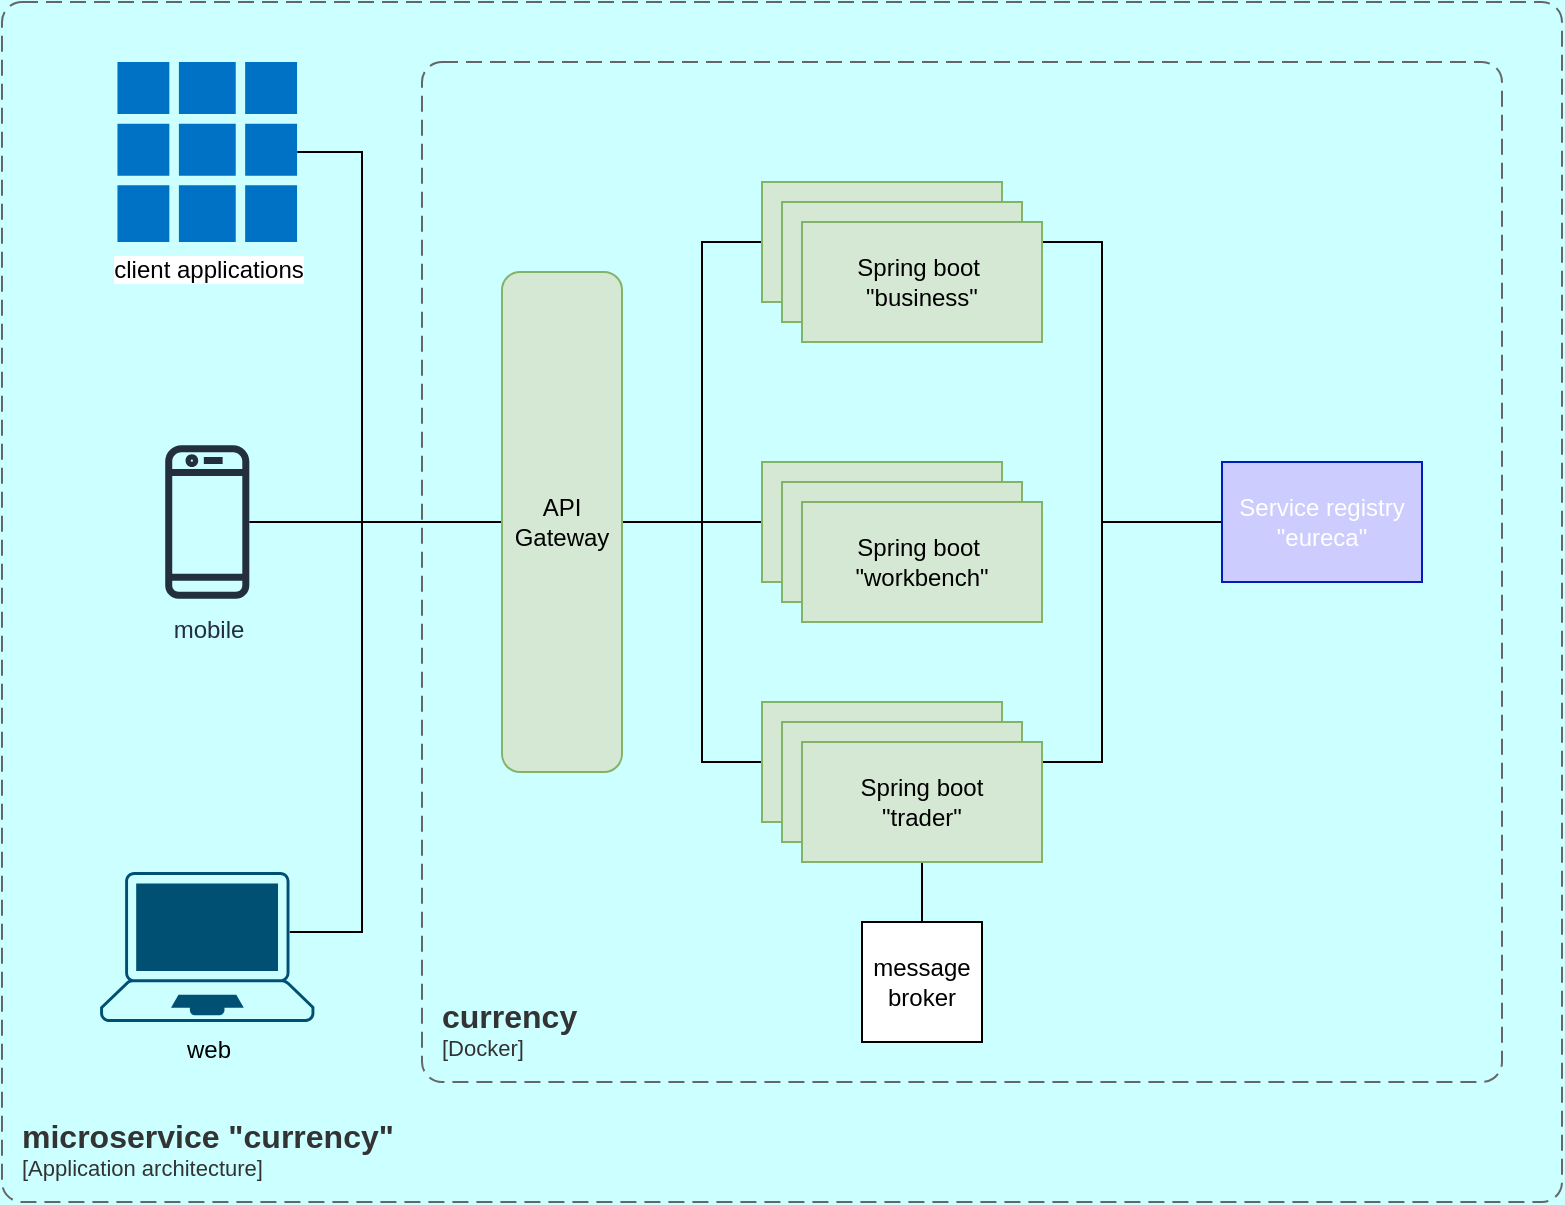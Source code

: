 <mxfile version="20.7.4" type="google"><diagram id="CalElasPEEQTa0K2CTlZ" name="Страница 1"><mxGraphModel grid="1" page="1" gridSize="10" guides="1" tooltips="1" connect="1" arrows="1" fold="1" pageScale="1" pageWidth="827" pageHeight="1169" background="#CCFFFF" math="0" shadow="0"><root><mxCell id="0"/><mxCell id="1" parent="0"/><object placeholders="1" c4Name="currency" c4Type="ContainerScopeBoundary" c4Application="Docker" label="&lt;font style=&quot;font-size: 16px&quot;&gt;&lt;b&gt;&lt;div style=&quot;text-align: left&quot;&gt;%c4Name%&lt;/div&gt;&lt;/b&gt;&lt;/font&gt;&lt;div style=&quot;text-align: left&quot;&gt;[%c4Application%]&lt;/div&gt;" id="FixxodHO5MPmMtewKvfr-1"><mxCell style="rounded=1;fontSize=11;whiteSpace=wrap;html=1;dashed=1;arcSize=20;fillColor=none;strokeColor=#666666;fontColor=#333333;labelBackgroundColor=none;align=left;verticalAlign=bottom;labelBorderColor=none;spacingTop=0;spacing=10;dashPattern=8 4;metaEdit=1;rotatable=0;perimeter=rectanglePerimeter;noLabel=0;labelPadding=0;allowArrows=0;connectable=0;expand=0;recursiveResize=0;editable=1;pointerEvents=0;absoluteArcSize=1;points=[[0.25,0,0],[0.5,0,0],[0.75,0,0],[1,0.25,0],[1,0.5,0],[1,0.75,0],[0.75,1,0],[0.5,1,0],[0.25,1,0],[0,0.75,0],[0,0.5,0],[0,0.25,0]];" vertex="1" parent="1"><mxGeometry x="230" y="130" width="540" height="510" as="geometry"/></mxCell></object><mxCell id="FixxodHO5MPmMtewKvfr-11" style="edgeStyle=none;rounded=0;orthogonalLoop=1;jettySize=auto;html=1;endArrow=none;endFill=0;" edge="1" parent="1" source="FixxodHO5MPmMtewKvfr-2"><mxGeometry relative="1" as="geometry"><mxPoint x="200" y="360" as="targetPoint"/></mxGeometry></mxCell><mxCell id="FixxodHO5MPmMtewKvfr-38" style="edgeStyle=orthogonalEdgeStyle;rounded=0;orthogonalLoop=1;jettySize=auto;html=1;endArrow=none;endFill=0;" edge="1" parent="1" source="FixxodHO5MPmMtewKvfr-2"><mxGeometry relative="1" as="geometry"><mxPoint x="370" y="360" as="targetPoint"/></mxGeometry></mxCell><mxCell id="FixxodHO5MPmMtewKvfr-2" value="API&lt;br&gt;Gateway" style="rounded=1;whiteSpace=wrap;html=1;fillColor=#d5e8d4;strokeColor=#82b366;" vertex="1" parent="1"><mxGeometry x="270" y="235" width="60" height="250" as="geometry"/></mxCell><mxCell id="FixxodHO5MPmMtewKvfr-3" value="web" style="points=[[0.13,0.02,0],[0.5,0,0],[0.87,0.02,0],[0.885,0.4,0],[0.985,0.985,0],[0.5,1,0],[0.015,0.985,0],[0.115,0.4,0]];verticalLabelPosition=bottom;sketch=0;html=1;verticalAlign=top;aspect=fixed;align=center;pointerEvents=1;shape=mxgraph.cisco19.laptop;fillColor=#005073;strokeColor=none;" vertex="1" parent="1"><mxGeometry x="69.06" y="535" width="107.14" height="75" as="geometry"/></mxCell><mxCell id="FixxodHO5MPmMtewKvfr-10" style="edgeStyle=none;rounded=0;orthogonalLoop=1;jettySize=auto;html=1;endArrow=none;endFill=0;" edge="1" parent="1" source="FixxodHO5MPmMtewKvfr-4"><mxGeometry relative="1" as="geometry"><mxPoint x="200" y="360" as="targetPoint"/></mxGeometry></mxCell><mxCell id="FixxodHO5MPmMtewKvfr-4" value="mobile&lt;br&gt;" style="sketch=0;outlineConnect=0;fontColor=#232F3E;gradientColor=none;fillColor=#232F3D;strokeColor=none;dashed=0;verticalLabelPosition=bottom;verticalAlign=top;align=center;html=1;fontSize=12;fontStyle=0;aspect=fixed;pointerEvents=1;shape=mxgraph.aws4.mobile_client;" vertex="1" parent="1"><mxGeometry x="101.61" y="320" width="42.05" height="80" as="geometry"/></mxCell><mxCell id="FixxodHO5MPmMtewKvfr-9" style="edgeStyle=none;rounded=0;orthogonalLoop=1;jettySize=auto;html=1;endArrow=none;endFill=0;entryX=0.885;entryY=0.4;entryDx=0;entryDy=0;entryPerimeter=0;" edge="1" parent="1" source="FixxodHO5MPmMtewKvfr-6" target="FixxodHO5MPmMtewKvfr-3"><mxGeometry x="-0.024" y="30" relative="1" as="geometry"><mxPoint x="200" y="340" as="targetPoint"/><Array as="points"><mxPoint x="200" y="175"/><mxPoint x="200" y="350"/><mxPoint x="200" y="382.5"/><mxPoint x="200" y="565"/></Array><mxPoint as="offset"/></mxGeometry></mxCell><mxCell id="FixxodHO5MPmMtewKvfr-6" value="client applications" style="sketch=0;aspect=fixed;html=1;points=[];align=center;image;fontSize=12;image=img/lib/mscae/Client_Apps.svg;" vertex="1" parent="1"><mxGeometry x="77.63" y="130" width="90" height="90" as="geometry"/></mxCell><mxCell id="FixxodHO5MPmMtewKvfr-29" style="edgeStyle=orthogonalEdgeStyle;rounded=0;orthogonalLoop=1;jettySize=auto;html=1;exitX=0;exitY=0.5;exitDx=0;exitDy=0;endArrow=none;endFill=0;entryX=0;entryY=0.5;entryDx=0;entryDy=0;" edge="1" parent="1" source="FixxodHO5MPmMtewKvfr-12" target="FixxodHO5MPmMtewKvfr-18"><mxGeometry x="-0.118" y="30" relative="1" as="geometry"><mxPoint x="350.0" y="219.5" as="targetPoint"/><Array as="points"><mxPoint x="370" y="220"/><mxPoint x="370" y="480"/></Array><mxPoint as="offset"/></mxGeometry></mxCell><mxCell id="FixxodHO5MPmMtewKvfr-12" value="" style="rounded=0;whiteSpace=wrap;html=1;fillColor=#d5e8d4;strokeColor=#82b366;" vertex="1" parent="1"><mxGeometry x="400" y="190" width="120" height="60" as="geometry"/></mxCell><mxCell id="FixxodHO5MPmMtewKvfr-13" value="" style="rounded=0;whiteSpace=wrap;html=1;fillColor=#d5e8d4;strokeColor=#82b366;" vertex="1" parent="1"><mxGeometry x="410" y="200" width="120" height="60" as="geometry"/></mxCell><mxCell id="FixxodHO5MPmMtewKvfr-28" style="edgeStyle=orthogonalEdgeStyle;rounded=0;orthogonalLoop=1;jettySize=auto;html=1;endArrow=none;endFill=0;entryX=1;entryY=0.5;entryDx=0;entryDy=0;" edge="1" parent="1" source="FixxodHO5MPmMtewKvfr-14" target="FixxodHO5MPmMtewKvfr-20"><mxGeometry relative="1" as="geometry"><mxPoint x="580.0" y="240.0" as="targetPoint"/><Array as="points"><mxPoint x="570" y="220"/><mxPoint x="570" y="480"/><mxPoint x="540" y="480"/></Array></mxGeometry></mxCell><mxCell id="FixxodHO5MPmMtewKvfr-14" value="Spring boot&amp;nbsp;&lt;br&gt;&quot;business&quot;" style="rounded=0;whiteSpace=wrap;html=1;fillColor=#d5e8d4;strokeColor=#82b366;" vertex="1" parent="1"><mxGeometry x="420" y="210" width="120" height="60" as="geometry"/></mxCell><mxCell id="FixxodHO5MPmMtewKvfr-39" style="edgeStyle=orthogonalEdgeStyle;rounded=0;orthogonalLoop=1;jettySize=auto;html=1;endArrow=none;endFill=0;" edge="1" parent="1" source="FixxodHO5MPmMtewKvfr-15"><mxGeometry relative="1" as="geometry"><mxPoint x="370" y="360" as="targetPoint"/></mxGeometry></mxCell><mxCell id="FixxodHO5MPmMtewKvfr-25" value="" style="edgeStyle=none;rounded=0;orthogonalLoop=1;jettySize=auto;html=1;endArrow=none;endFill=0;" edge="1" parent="1" source="FixxodHO5MPmMtewKvfr-20" target="FixxodHO5MPmMtewKvfr-24"><mxGeometry relative="1" as="geometry"/></mxCell><mxCell id="FixxodHO5MPmMtewKvfr-24" value="message&lt;br&gt;broker" style="rounded=0;whiteSpace=wrap;html=1;" vertex="1" parent="1"><mxGeometry x="450" y="560" width="60" height="60" as="geometry"/></mxCell><mxCell id="FixxodHO5MPmMtewKvfr-43" style="edgeStyle=orthogonalEdgeStyle;rounded=0;orthogonalLoop=1;jettySize=auto;html=1;endArrow=none;endFill=0;" edge="1" parent="1" source="FixxodHO5MPmMtewKvfr-31"><mxGeometry relative="1" as="geometry"><mxPoint x="570.0" y="360" as="targetPoint"/></mxGeometry></mxCell><mxCell id="FixxodHO5MPmMtewKvfr-31" value="Service registry&lt;br&gt;&quot;eureca&quot;" style="whiteSpace=wrap;html=1;fillColor=#CCCCFF;strokeColor=#001DBC;fontColor=#ffffff;fillStyle=auto;" vertex="1" parent="1"><mxGeometry x="630" y="330" width="100" height="60" as="geometry"/></mxCell><mxCell id="FixxodHO5MPmMtewKvfr-40" value="" style="group" connectable="0" vertex="1" parent="1"><mxGeometry x="400" y="450" width="140" height="80" as="geometry"/></mxCell><mxCell id="FixxodHO5MPmMtewKvfr-18" value="" style="rounded=0;whiteSpace=wrap;html=1;fillColor=#d5e8d4;strokeColor=#82b366;" vertex="1" parent="FixxodHO5MPmMtewKvfr-40"><mxGeometry width="120" height="60" as="geometry"/></mxCell><mxCell id="FixxodHO5MPmMtewKvfr-19" value="" style="rounded=0;whiteSpace=wrap;html=1;fillColor=#d5e8d4;strokeColor=#82b366;" vertex="1" parent="FixxodHO5MPmMtewKvfr-40"><mxGeometry x="10" y="10" width="120" height="60" as="geometry"/></mxCell><mxCell id="FixxodHO5MPmMtewKvfr-20" value="Spring boot&lt;br&gt;&quot;trader&quot;" style="rounded=0;whiteSpace=wrap;html=1;fillColor=#d5e8d4;strokeColor=#82b366;" vertex="1" parent="FixxodHO5MPmMtewKvfr-40"><mxGeometry x="20" y="20" width="120" height="60" as="geometry"/></mxCell><mxCell id="FixxodHO5MPmMtewKvfr-42" value="" style="group" connectable="0" vertex="1" parent="1"><mxGeometry x="400" y="330" width="140" height="80" as="geometry"/></mxCell><mxCell id="FixxodHO5MPmMtewKvfr-15" value="" style="rounded=0;whiteSpace=wrap;html=1;fillColor=#d5e8d4;strokeColor=#82b366;" vertex="1" parent="FixxodHO5MPmMtewKvfr-42"><mxGeometry width="120" height="60" as="geometry"/></mxCell><mxCell id="FixxodHO5MPmMtewKvfr-16" value="" style="rounded=0;whiteSpace=wrap;html=1;fillColor=#d5e8d4;strokeColor=#82b366;" vertex="1" parent="FixxodHO5MPmMtewKvfr-42"><mxGeometry x="10" y="10" width="120" height="60" as="geometry"/></mxCell><mxCell id="FixxodHO5MPmMtewKvfr-17" value="Spring boot&amp;nbsp;&lt;br&gt;&quot;workbench&quot;" style="rounded=0;whiteSpace=wrap;html=1;fillColor=#d5e8d4;strokeColor=#82b366;" vertex="1" parent="FixxodHO5MPmMtewKvfr-42"><mxGeometry x="20" y="20" width="120" height="60" as="geometry"/></mxCell><object placeholders="1" c4Name="microservice &quot;currency&quot;" c4Type="ContainerScopeBoundary" c4Application="Application architecture" label="&lt;font style=&quot;font-size: 16px&quot;&gt;&lt;b&gt;&lt;div style=&quot;text-align: left&quot;&gt;%c4Name%&lt;/div&gt;&lt;/b&gt;&lt;/font&gt;&lt;div style=&quot;text-align: left&quot;&gt;[%c4Application%]&lt;/div&gt;" id="FixxodHO5MPmMtewKvfr-44"><mxCell style="rounded=1;fontSize=11;whiteSpace=wrap;html=1;dashed=1;arcSize=20;fillColor=none;strokeColor=#666666;fontColor=#333333;labelBackgroundColor=none;align=left;verticalAlign=bottom;labelBorderColor=none;spacingTop=0;spacing=10;dashPattern=8 4;metaEdit=1;rotatable=0;perimeter=rectanglePerimeter;noLabel=0;labelPadding=0;allowArrows=0;connectable=0;expand=0;recursiveResize=0;editable=1;pointerEvents=0;absoluteArcSize=1;points=[[0.25,0,0],[0.5,0,0],[0.75,0,0],[1,0.25,0],[1,0.5,0],[1,0.75,0],[0.75,1,0],[0.5,1,0],[0.25,1,0],[0,0.75,0],[0,0.5,0],[0,0.25,0]];fillStyle=auto;" vertex="1" parent="1"><mxGeometry x="20" y="100" width="780" height="600" as="geometry"/></mxCell></object></root></mxGraphModel></diagram></mxfile>